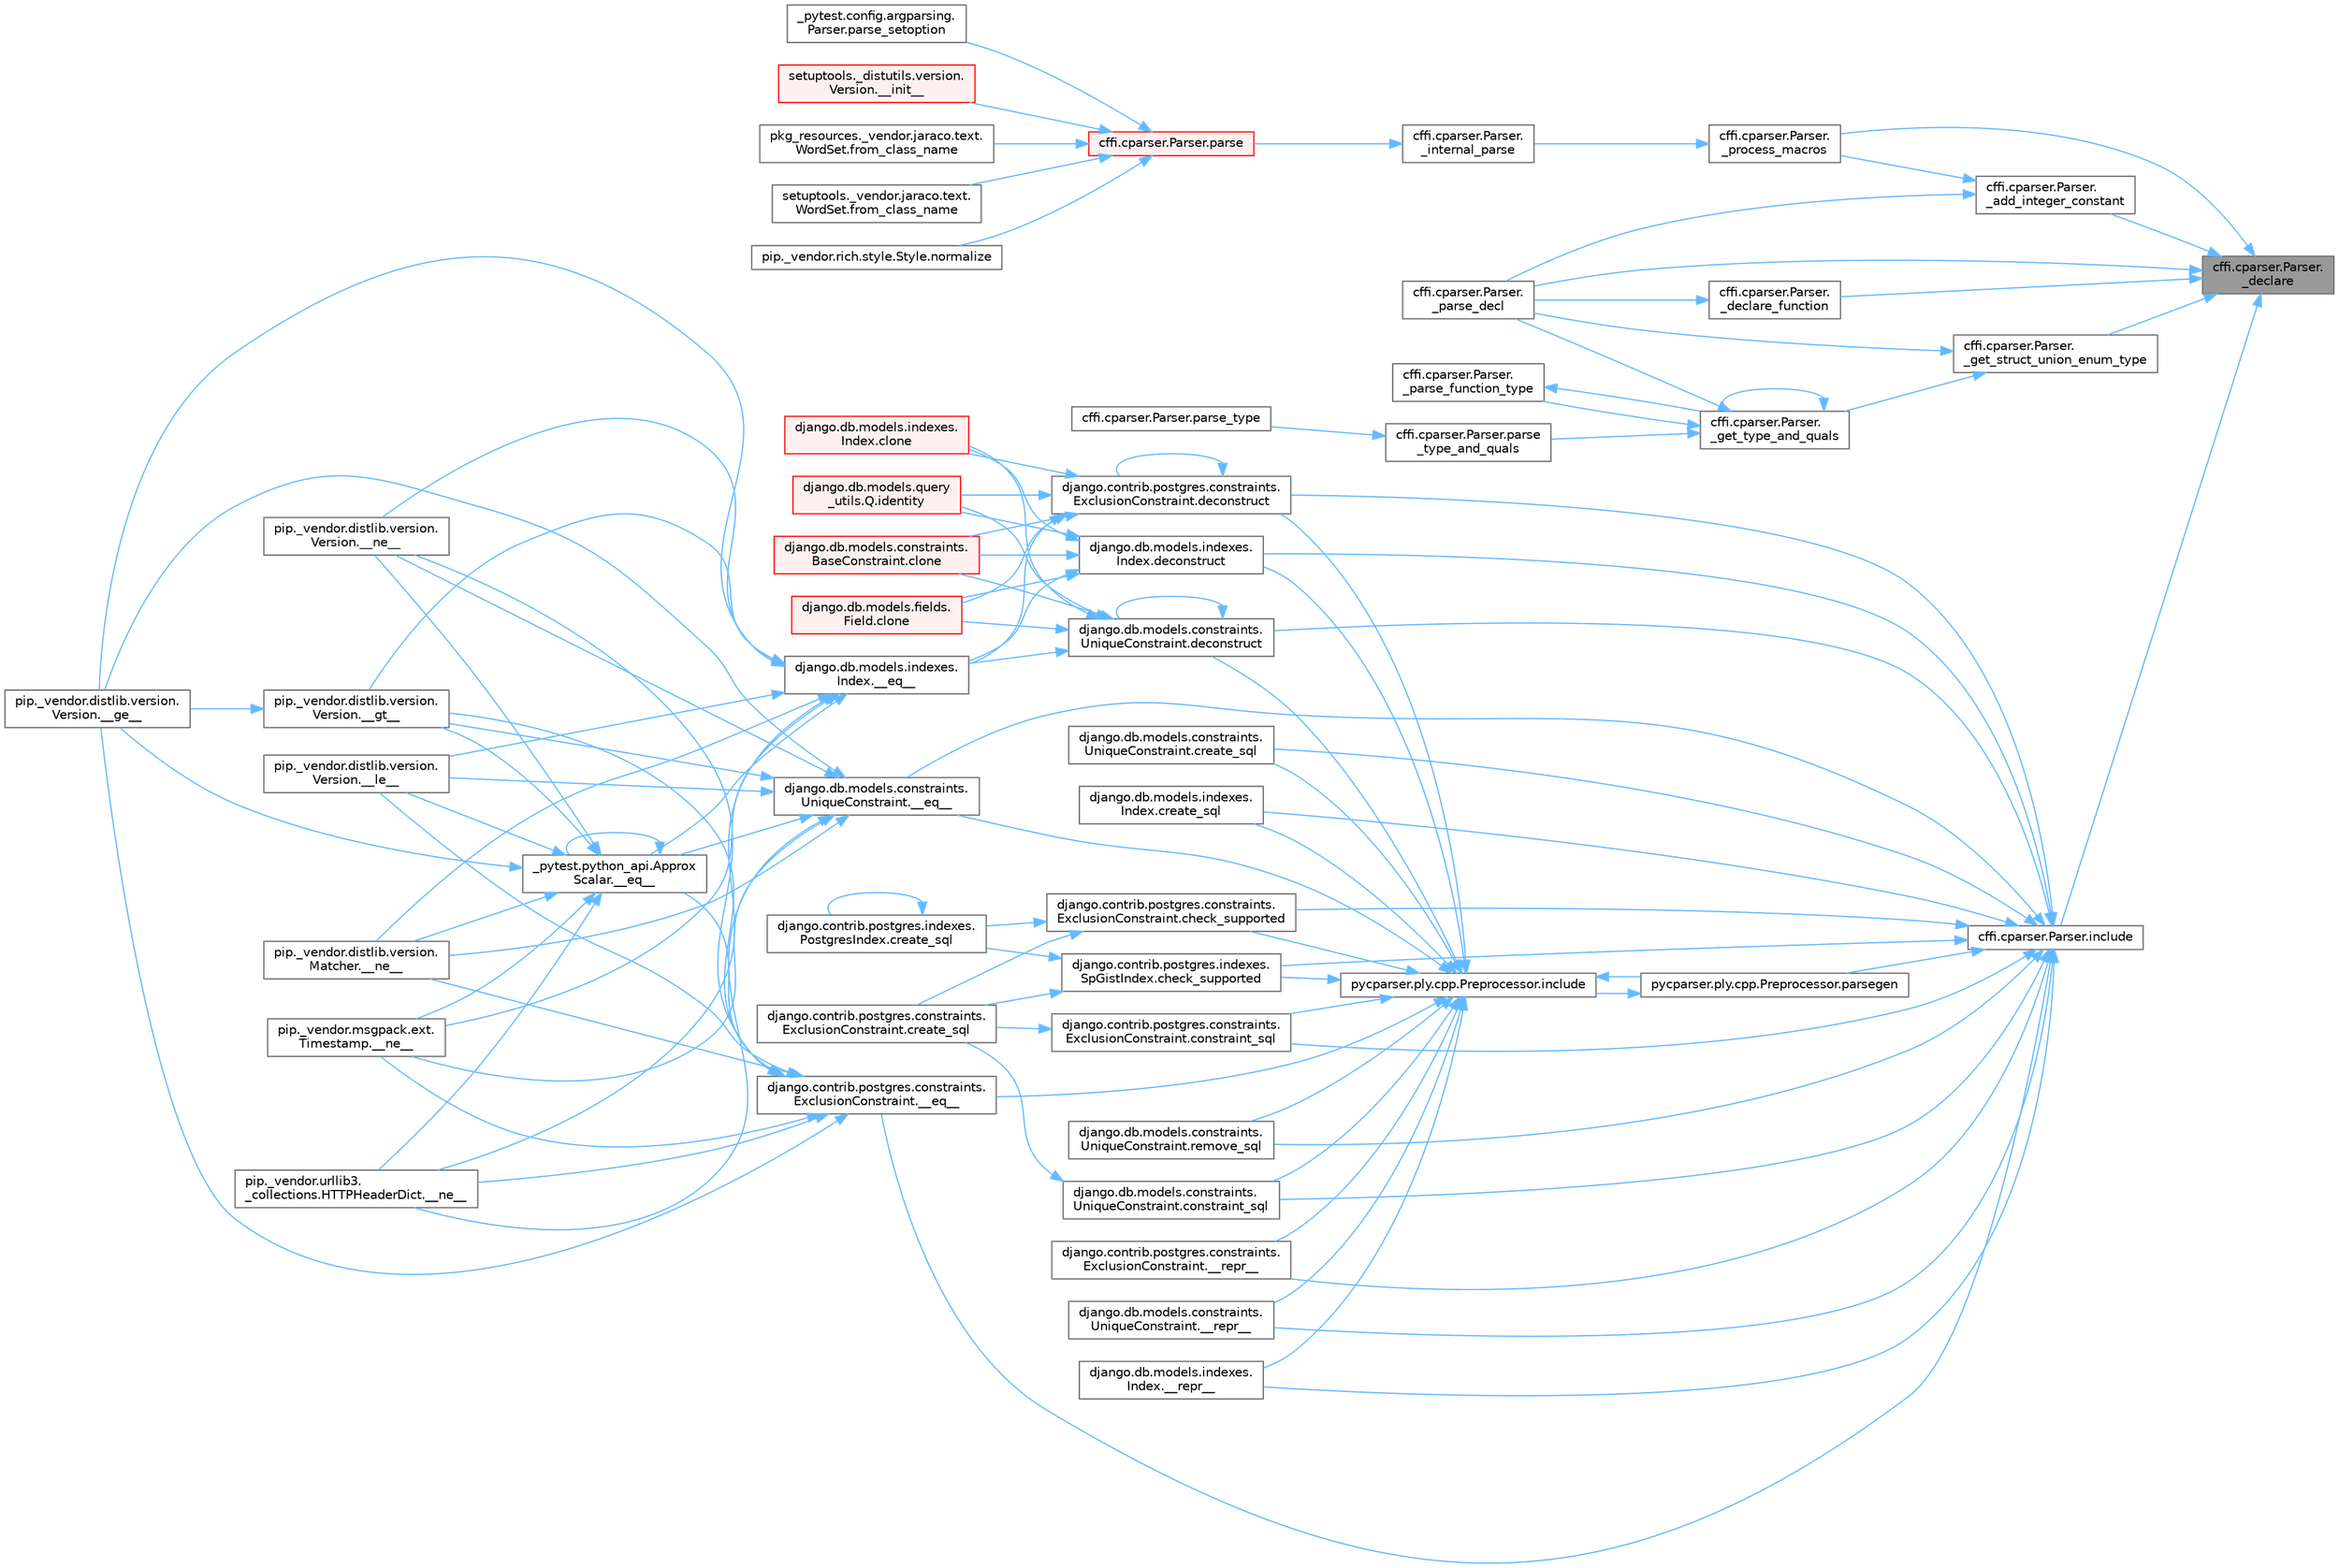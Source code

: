 digraph "cffi.cparser.Parser._declare"
{
 // LATEX_PDF_SIZE
  bgcolor="transparent";
  edge [fontname=Helvetica,fontsize=10,labelfontname=Helvetica,labelfontsize=10];
  node [fontname=Helvetica,fontsize=10,shape=box,height=0.2,width=0.4];
  rankdir="RL";
  Node1 [id="Node000001",label="cffi.cparser.Parser.\l_declare",height=0.2,width=0.4,color="gray40", fillcolor="grey60", style="filled", fontcolor="black",tooltip=" "];
  Node1 -> Node2 [id="edge1_Node000001_Node000002",dir="back",color="steelblue1",style="solid",tooltip=" "];
  Node2 [id="Node000002",label="cffi.cparser.Parser.\l_add_integer_constant",height=0.2,width=0.4,color="grey40", fillcolor="white", style="filled",URL="$classcffi_1_1cparser_1_1_parser.html#a603055fe3de565d1dcdb599d28f9576e",tooltip=" "];
  Node2 -> Node3 [id="edge2_Node000002_Node000003",dir="back",color="steelblue1",style="solid",tooltip=" "];
  Node3 [id="Node000003",label="cffi.cparser.Parser.\l_parse_decl",height=0.2,width=0.4,color="grey40", fillcolor="white", style="filled",URL="$classcffi_1_1cparser_1_1_parser.html#abbf1e4d934526ccec1f86b564abc95cd",tooltip=" "];
  Node2 -> Node4 [id="edge3_Node000002_Node000004",dir="back",color="steelblue1",style="solid",tooltip=" "];
  Node4 [id="Node000004",label="cffi.cparser.Parser.\l_process_macros",height=0.2,width=0.4,color="grey40", fillcolor="white", style="filled",URL="$classcffi_1_1cparser_1_1_parser.html#a3d70dfa9685352189593a1a8f8e58fa7",tooltip=" "];
  Node4 -> Node5 [id="edge4_Node000004_Node000005",dir="back",color="steelblue1",style="solid",tooltip=" "];
  Node5 [id="Node000005",label="cffi.cparser.Parser.\l_internal_parse",height=0.2,width=0.4,color="grey40", fillcolor="white", style="filled",URL="$classcffi_1_1cparser_1_1_parser.html#aae13fe6d5acc9afec0d52bfdfaf40d7b",tooltip=" "];
  Node5 -> Node6 [id="edge5_Node000005_Node000006",dir="back",color="steelblue1",style="solid",tooltip=" "];
  Node6 [id="Node000006",label="cffi.cparser.Parser.parse",height=0.2,width=0.4,color="red", fillcolor="#FFF0F0", style="filled",URL="$classcffi_1_1cparser_1_1_parser.html#a42bd17e4a2a05296aba4f1870c3e76b7",tooltip=" "];
  Node6 -> Node7 [id="edge6_Node000006_Node000007",dir="back",color="steelblue1",style="solid",tooltip=" "];
  Node7 [id="Node000007",label="setuptools._distutils.version.\lVersion.__init__",height=0.2,width=0.4,color="red", fillcolor="#FFF0F0", style="filled",URL="$classsetuptools_1_1__distutils_1_1version_1_1_version.html#a6eb3c2f0d326644884717848b784e398",tooltip=" "];
  Node6 -> Node39 [id="edge7_Node000006_Node000039",dir="back",color="steelblue1",style="solid",tooltip=" "];
  Node39 [id="Node000039",label="pkg_resources._vendor.jaraco.text.\lWordSet.from_class_name",height=0.2,width=0.4,color="grey40", fillcolor="white", style="filled",URL="$classpkg__resources_1_1__vendor_1_1jaraco_1_1text_1_1_word_set.html#a34e366f395f8e0b61e6b66a93bc8e848",tooltip=" "];
  Node6 -> Node40 [id="edge8_Node000006_Node000040",dir="back",color="steelblue1",style="solid",tooltip=" "];
  Node40 [id="Node000040",label="setuptools._vendor.jaraco.text.\lWordSet.from_class_name",height=0.2,width=0.4,color="grey40", fillcolor="white", style="filled",URL="$classsetuptools_1_1__vendor_1_1jaraco_1_1text_1_1_word_set.html#acc6d49fea7948867996de1a704579124",tooltip=" "];
  Node6 -> Node41 [id="edge9_Node000006_Node000041",dir="back",color="steelblue1",style="solid",tooltip=" "];
  Node41 [id="Node000041",label="pip._vendor.rich.style.Style.normalize",height=0.2,width=0.4,color="grey40", fillcolor="white", style="filled",URL="$classpip_1_1__vendor_1_1rich_1_1style_1_1_style.html#a702aa841b25a26307558cb52dcb12f0d",tooltip=" "];
  Node6 -> Node42 [id="edge10_Node000006_Node000042",dir="back",color="steelblue1",style="solid",tooltip=" "];
  Node42 [id="Node000042",label="_pytest.config.argparsing.\lParser.parse_setoption",height=0.2,width=0.4,color="grey40", fillcolor="white", style="filled",URL="$class__pytest_1_1config_1_1argparsing_1_1_parser.html#a406b16cc4dad29c64f46812c624e203c",tooltip=" "];
  Node1 -> Node44 [id="edge11_Node000001_Node000044",dir="back",color="steelblue1",style="solid",tooltip=" "];
  Node44 [id="Node000044",label="cffi.cparser.Parser.\l_declare_function",height=0.2,width=0.4,color="grey40", fillcolor="white", style="filled",URL="$classcffi_1_1cparser_1_1_parser.html#a1eb6b3eb600c9d8966a715feb956fbe5",tooltip=" "];
  Node44 -> Node3 [id="edge12_Node000044_Node000003",dir="back",color="steelblue1",style="solid",tooltip=" "];
  Node1 -> Node45 [id="edge13_Node000001_Node000045",dir="back",color="steelblue1",style="solid",tooltip=" "];
  Node45 [id="Node000045",label="cffi.cparser.Parser.\l_get_struct_union_enum_type",height=0.2,width=0.4,color="grey40", fillcolor="white", style="filled",URL="$classcffi_1_1cparser_1_1_parser.html#afa813766be4c0673e4598e16724bca4c",tooltip=" "];
  Node45 -> Node46 [id="edge14_Node000045_Node000046",dir="back",color="steelblue1",style="solid",tooltip=" "];
  Node46 [id="Node000046",label="cffi.cparser.Parser.\l_get_type_and_quals",height=0.2,width=0.4,color="grey40", fillcolor="white", style="filled",URL="$classcffi_1_1cparser_1_1_parser.html#a69268cb0a108d7b2e17a61d6589f891e",tooltip=" "];
  Node46 -> Node46 [id="edge15_Node000046_Node000046",dir="back",color="steelblue1",style="solid",tooltip=" "];
  Node46 -> Node3 [id="edge16_Node000046_Node000003",dir="back",color="steelblue1",style="solid",tooltip=" "];
  Node46 -> Node47 [id="edge17_Node000046_Node000047",dir="back",color="steelblue1",style="solid",tooltip=" "];
  Node47 [id="Node000047",label="cffi.cparser.Parser.\l_parse_function_type",height=0.2,width=0.4,color="grey40", fillcolor="white", style="filled",URL="$classcffi_1_1cparser_1_1_parser.html#a11bc9f0ab973065c6a3c68f58253fd1a",tooltip=" "];
  Node47 -> Node46 [id="edge18_Node000047_Node000046",dir="back",color="steelblue1",style="solid",tooltip=" "];
  Node46 -> Node48 [id="edge19_Node000046_Node000048",dir="back",color="steelblue1",style="solid",tooltip=" "];
  Node48 [id="Node000048",label="cffi.cparser.Parser.parse\l_type_and_quals",height=0.2,width=0.4,color="grey40", fillcolor="white", style="filled",URL="$classcffi_1_1cparser_1_1_parser.html#a6139eb202d8a0df47885d4cb27a3e9cd",tooltip=" "];
  Node48 -> Node49 [id="edge20_Node000048_Node000049",dir="back",color="steelblue1",style="solid",tooltip=" "];
  Node49 [id="Node000049",label="cffi.cparser.Parser.parse_type",height=0.2,width=0.4,color="grey40", fillcolor="white", style="filled",URL="$classcffi_1_1cparser_1_1_parser.html#af27b1aa9db17650fd94b8a46850c3d57",tooltip=" "];
  Node45 -> Node3 [id="edge21_Node000045_Node000003",dir="back",color="steelblue1",style="solid",tooltip=" "];
  Node1 -> Node3 [id="edge22_Node000001_Node000003",dir="back",color="steelblue1",style="solid",tooltip=" "];
  Node1 -> Node4 [id="edge23_Node000001_Node000004",dir="back",color="steelblue1",style="solid",tooltip=" "];
  Node1 -> Node50 [id="edge24_Node000001_Node000050",dir="back",color="steelblue1",style="solid",tooltip=" "];
  Node50 [id="Node000050",label="cffi.cparser.Parser.include",height=0.2,width=0.4,color="grey40", fillcolor="white", style="filled",URL="$classcffi_1_1cparser_1_1_parser.html#ab5cfc4516a1cb275b4e044182cdc2816",tooltip=" "];
  Node50 -> Node51 [id="edge25_Node000050_Node000051",dir="back",color="steelblue1",style="solid",tooltip=" "];
  Node51 [id="Node000051",label="django.contrib.postgres.constraints.\lExclusionConstraint.__eq__",height=0.2,width=0.4,color="grey40", fillcolor="white", style="filled",URL="$classdjango_1_1contrib_1_1postgres_1_1constraints_1_1_exclusion_constraint.html#af496d048323e51177e1239475f9fe47c",tooltip=" "];
  Node51 -> Node14 [id="edge26_Node000051_Node000014",dir="back",color="steelblue1",style="solid",tooltip=" "];
  Node14 [id="Node000014",label="_pytest.python_api.Approx\lScalar.__eq__",height=0.2,width=0.4,color="grey40", fillcolor="white", style="filled",URL="$class__pytest_1_1python__api_1_1_approx_scalar.html#af4601ee4ca7409927f88c83ebfc3d923",tooltip=" "];
  Node14 -> Node14 [id="edge27_Node000014_Node000014",dir="back",color="steelblue1",style="solid",tooltip=" "];
  Node14 -> Node15 [id="edge28_Node000014_Node000015",dir="back",color="steelblue1",style="solid",tooltip=" "];
  Node15 [id="Node000015",label="pip._vendor.distlib.version.\lVersion.__ge__",height=0.2,width=0.4,color="grey40", fillcolor="white", style="filled",URL="$classpip_1_1__vendor_1_1distlib_1_1version_1_1_version.html#aa6b7b889cebc687ddb5ed9040d01b1ec",tooltip=" "];
  Node14 -> Node16 [id="edge29_Node000014_Node000016",dir="back",color="steelblue1",style="solid",tooltip=" "];
  Node16 [id="Node000016",label="pip._vendor.distlib.version.\lVersion.__gt__",height=0.2,width=0.4,color="grey40", fillcolor="white", style="filled",URL="$classpip_1_1__vendor_1_1distlib_1_1version_1_1_version.html#a51cf0c8da1bb6829173ff6861b10cb5f",tooltip=" "];
  Node16 -> Node15 [id="edge30_Node000016_Node000015",dir="back",color="steelblue1",style="solid",tooltip=" "];
  Node14 -> Node17 [id="edge31_Node000014_Node000017",dir="back",color="steelblue1",style="solid",tooltip=" "];
  Node17 [id="Node000017",label="pip._vendor.distlib.version.\lVersion.__le__",height=0.2,width=0.4,color="grey40", fillcolor="white", style="filled",URL="$classpip_1_1__vendor_1_1distlib_1_1version_1_1_version.html#ae5e2c5d9b76377e286fcf92a382cbb8b",tooltip=" "];
  Node14 -> Node18 [id="edge32_Node000014_Node000018",dir="back",color="steelblue1",style="solid",tooltip=" "];
  Node18 [id="Node000018",label="pip._vendor.distlib.version.\lMatcher.__ne__",height=0.2,width=0.4,color="grey40", fillcolor="white", style="filled",URL="$classpip_1_1__vendor_1_1distlib_1_1version_1_1_matcher.html#a24f8f8a4686bff3018fee5d22f4e02f1",tooltip=" "];
  Node14 -> Node19 [id="edge33_Node000014_Node000019",dir="back",color="steelblue1",style="solid",tooltip=" "];
  Node19 [id="Node000019",label="pip._vendor.distlib.version.\lVersion.__ne__",height=0.2,width=0.4,color="grey40", fillcolor="white", style="filled",URL="$classpip_1_1__vendor_1_1distlib_1_1version_1_1_version.html#aea3cdf6db007318ab1a2e8d144e2a4a1",tooltip=" "];
  Node14 -> Node20 [id="edge34_Node000014_Node000020",dir="back",color="steelblue1",style="solid",tooltip=" "];
  Node20 [id="Node000020",label="pip._vendor.msgpack.ext.\lTimestamp.__ne__",height=0.2,width=0.4,color="grey40", fillcolor="white", style="filled",URL="$classpip_1_1__vendor_1_1msgpack_1_1ext_1_1_timestamp.html#ac38b8cada8075f7a1133b06bc99b2317",tooltip=" "];
  Node14 -> Node21 [id="edge35_Node000014_Node000021",dir="back",color="steelblue1",style="solid",tooltip=" "];
  Node21 [id="Node000021",label="pip._vendor.urllib3.\l_collections.HTTPHeaderDict.__ne__",height=0.2,width=0.4,color="grey40", fillcolor="white", style="filled",URL="$classpip_1_1__vendor_1_1urllib3_1_1__collections_1_1_h_t_t_p_header_dict.html#aa7766a9499d33160a1258e140e35a806",tooltip=" "];
  Node51 -> Node15 [id="edge36_Node000051_Node000015",dir="back",color="steelblue1",style="solid",tooltip=" "];
  Node51 -> Node16 [id="edge37_Node000051_Node000016",dir="back",color="steelblue1",style="solid",tooltip=" "];
  Node51 -> Node17 [id="edge38_Node000051_Node000017",dir="back",color="steelblue1",style="solid",tooltip=" "];
  Node51 -> Node18 [id="edge39_Node000051_Node000018",dir="back",color="steelblue1",style="solid",tooltip=" "];
  Node51 -> Node19 [id="edge40_Node000051_Node000019",dir="back",color="steelblue1",style="solid",tooltip=" "];
  Node51 -> Node20 [id="edge41_Node000051_Node000020",dir="back",color="steelblue1",style="solid",tooltip=" "];
  Node51 -> Node21 [id="edge42_Node000051_Node000021",dir="back",color="steelblue1",style="solid",tooltip=" "];
  Node50 -> Node52 [id="edge43_Node000050_Node000052",dir="back",color="steelblue1",style="solid",tooltip=" "];
  Node52 [id="Node000052",label="django.db.models.constraints.\lUniqueConstraint.__eq__",height=0.2,width=0.4,color="grey40", fillcolor="white", style="filled",URL="$classdjango_1_1db_1_1models_1_1constraints_1_1_unique_constraint.html#a1a877e5c6def4673a480b3fd44e3ad19",tooltip=" "];
  Node52 -> Node14 [id="edge44_Node000052_Node000014",dir="back",color="steelblue1",style="solid",tooltip=" "];
  Node52 -> Node15 [id="edge45_Node000052_Node000015",dir="back",color="steelblue1",style="solid",tooltip=" "];
  Node52 -> Node16 [id="edge46_Node000052_Node000016",dir="back",color="steelblue1",style="solid",tooltip=" "];
  Node52 -> Node17 [id="edge47_Node000052_Node000017",dir="back",color="steelblue1",style="solid",tooltip=" "];
  Node52 -> Node18 [id="edge48_Node000052_Node000018",dir="back",color="steelblue1",style="solid",tooltip=" "];
  Node52 -> Node19 [id="edge49_Node000052_Node000019",dir="back",color="steelblue1",style="solid",tooltip=" "];
  Node52 -> Node20 [id="edge50_Node000052_Node000020",dir="back",color="steelblue1",style="solid",tooltip=" "];
  Node52 -> Node21 [id="edge51_Node000052_Node000021",dir="back",color="steelblue1",style="solid",tooltip=" "];
  Node50 -> Node53 [id="edge52_Node000050_Node000053",dir="back",color="steelblue1",style="solid",tooltip=" "];
  Node53 [id="Node000053",label="django.contrib.postgres.constraints.\lExclusionConstraint.__repr__",height=0.2,width=0.4,color="grey40", fillcolor="white", style="filled",URL="$classdjango_1_1contrib_1_1postgres_1_1constraints_1_1_exclusion_constraint.html#a0771594ced240daa3e783f821d28adb5",tooltip=" "];
  Node50 -> Node54 [id="edge53_Node000050_Node000054",dir="back",color="steelblue1",style="solid",tooltip=" "];
  Node54 [id="Node000054",label="django.db.models.constraints.\lUniqueConstraint.__repr__",height=0.2,width=0.4,color="grey40", fillcolor="white", style="filled",URL="$classdjango_1_1db_1_1models_1_1constraints_1_1_unique_constraint.html#a182454ed288d36d2033f34e2442e63b6",tooltip=" "];
  Node50 -> Node55 [id="edge54_Node000050_Node000055",dir="back",color="steelblue1",style="solid",tooltip=" "];
  Node55 [id="Node000055",label="django.db.models.indexes.\lIndex.__repr__",height=0.2,width=0.4,color="grey40", fillcolor="white", style="filled",URL="$classdjango_1_1db_1_1models_1_1indexes_1_1_index.html#a491779817a13ed7b81a3fa01cb34b2c6",tooltip=" "];
  Node50 -> Node56 [id="edge55_Node000050_Node000056",dir="back",color="steelblue1",style="solid",tooltip=" "];
  Node56 [id="Node000056",label="django.contrib.postgres.constraints.\lExclusionConstraint.check_supported",height=0.2,width=0.4,color="grey40", fillcolor="white", style="filled",URL="$classdjango_1_1contrib_1_1postgres_1_1constraints_1_1_exclusion_constraint.html#afce44af1fdf188bca4592f852eb897c3",tooltip=" "];
  Node56 -> Node57 [id="edge56_Node000056_Node000057",dir="back",color="steelblue1",style="solid",tooltip=" "];
  Node57 [id="Node000057",label="django.contrib.postgres.constraints.\lExclusionConstraint.create_sql",height=0.2,width=0.4,color="grey40", fillcolor="white", style="filled",URL="$classdjango_1_1contrib_1_1postgres_1_1constraints_1_1_exclusion_constraint.html#a491aa9fcecb71b800a51e96a00892078",tooltip=" "];
  Node56 -> Node58 [id="edge57_Node000056_Node000058",dir="back",color="steelblue1",style="solid",tooltip=" "];
  Node58 [id="Node000058",label="django.contrib.postgres.indexes.\lPostgresIndex.create_sql",height=0.2,width=0.4,color="grey40", fillcolor="white", style="filled",URL="$classdjango_1_1contrib_1_1postgres_1_1indexes_1_1_postgres_index.html#aca4fb7bbfc0ddbcbbb35f50aeb275adc",tooltip=" "];
  Node58 -> Node58 [id="edge58_Node000058_Node000058",dir="back",color="steelblue1",style="solid",tooltip=" "];
  Node50 -> Node59 [id="edge59_Node000050_Node000059",dir="back",color="steelblue1",style="solid",tooltip=" "];
  Node59 [id="Node000059",label="django.contrib.postgres.indexes.\lSpGistIndex.check_supported",height=0.2,width=0.4,color="grey40", fillcolor="white", style="filled",URL="$classdjango_1_1contrib_1_1postgres_1_1indexes_1_1_sp_gist_index.html#aa2d05c1b3c304ae928ef271c01011447",tooltip=" "];
  Node59 -> Node57 [id="edge60_Node000059_Node000057",dir="back",color="steelblue1",style="solid",tooltip=" "];
  Node59 -> Node58 [id="edge61_Node000059_Node000058",dir="back",color="steelblue1",style="solid",tooltip=" "];
  Node50 -> Node60 [id="edge62_Node000050_Node000060",dir="back",color="steelblue1",style="solid",tooltip=" "];
  Node60 [id="Node000060",label="django.contrib.postgres.constraints.\lExclusionConstraint.constraint_sql",height=0.2,width=0.4,color="grey40", fillcolor="white", style="filled",URL="$classdjango_1_1contrib_1_1postgres_1_1constraints_1_1_exclusion_constraint.html#a9c7786d94df04c688d948011958a68c1",tooltip=" "];
  Node60 -> Node57 [id="edge63_Node000060_Node000057",dir="back",color="steelblue1",style="solid",tooltip=" "];
  Node50 -> Node61 [id="edge64_Node000050_Node000061",dir="back",color="steelblue1",style="solid",tooltip=" "];
  Node61 [id="Node000061",label="django.db.models.constraints.\lUniqueConstraint.constraint_sql",height=0.2,width=0.4,color="grey40", fillcolor="white", style="filled",URL="$classdjango_1_1db_1_1models_1_1constraints_1_1_unique_constraint.html#ad8e91d3d3fb576b5000de9908877754d",tooltip=" "];
  Node61 -> Node57 [id="edge65_Node000061_Node000057",dir="back",color="steelblue1",style="solid",tooltip=" "];
  Node50 -> Node62 [id="edge66_Node000050_Node000062",dir="back",color="steelblue1",style="solid",tooltip=" "];
  Node62 [id="Node000062",label="django.db.models.constraints.\lUniqueConstraint.create_sql",height=0.2,width=0.4,color="grey40", fillcolor="white", style="filled",URL="$classdjango_1_1db_1_1models_1_1constraints_1_1_unique_constraint.html#ad0cc45d12329073fac8ae7b419a34cae",tooltip=" "];
  Node50 -> Node63 [id="edge67_Node000050_Node000063",dir="back",color="steelblue1",style="solid",tooltip=" "];
  Node63 [id="Node000063",label="django.db.models.indexes.\lIndex.create_sql",height=0.2,width=0.4,color="grey40", fillcolor="white", style="filled",URL="$classdjango_1_1db_1_1models_1_1indexes_1_1_index.html#a7e8410dc834fe4215a58d075ccddd399",tooltip=" "];
  Node50 -> Node64 [id="edge68_Node000050_Node000064",dir="back",color="steelblue1",style="solid",tooltip=" "];
  Node64 [id="Node000064",label="django.contrib.postgres.constraints.\lExclusionConstraint.deconstruct",height=0.2,width=0.4,color="grey40", fillcolor="white", style="filled",URL="$classdjango_1_1contrib_1_1postgres_1_1constraints_1_1_exclusion_constraint.html#ad7f2b1013a1aeb3f6e584282ead19dfb",tooltip=" "];
  Node64 -> Node65 [id="edge69_Node000064_Node000065",dir="back",color="steelblue1",style="solid",tooltip=" "];
  Node65 [id="Node000065",label="django.db.models.indexes.\lIndex.__eq__",height=0.2,width=0.4,color="grey40", fillcolor="white", style="filled",URL="$classdjango_1_1db_1_1models_1_1indexes_1_1_index.html#a610477616672fd35272d94ba513c1496",tooltip=" "];
  Node65 -> Node14 [id="edge70_Node000065_Node000014",dir="back",color="steelblue1",style="solid",tooltip=" "];
  Node65 -> Node15 [id="edge71_Node000065_Node000015",dir="back",color="steelblue1",style="solid",tooltip=" "];
  Node65 -> Node16 [id="edge72_Node000065_Node000016",dir="back",color="steelblue1",style="solid",tooltip=" "];
  Node65 -> Node17 [id="edge73_Node000065_Node000017",dir="back",color="steelblue1",style="solid",tooltip=" "];
  Node65 -> Node18 [id="edge74_Node000065_Node000018",dir="back",color="steelblue1",style="solid",tooltip=" "];
  Node65 -> Node19 [id="edge75_Node000065_Node000019",dir="back",color="steelblue1",style="solid",tooltip=" "];
  Node65 -> Node20 [id="edge76_Node000065_Node000020",dir="back",color="steelblue1",style="solid",tooltip=" "];
  Node65 -> Node21 [id="edge77_Node000065_Node000021",dir="back",color="steelblue1",style="solid",tooltip=" "];
  Node64 -> Node66 [id="edge78_Node000064_Node000066",dir="back",color="steelblue1",style="solid",tooltip=" "];
  Node66 [id="Node000066",label="django.db.models.constraints.\lBaseConstraint.clone",height=0.2,width=0.4,color="red", fillcolor="#FFF0F0", style="filled",URL="$classdjango_1_1db_1_1models_1_1constraints_1_1_base_constraint.html#a0f02e73d4209006f6317758e83ccf8ac",tooltip=" "];
  Node64 -> Node478 [id="edge79_Node000064_Node000478",dir="back",color="steelblue1",style="solid",tooltip=" "];
  Node478 [id="Node000478",label="django.db.models.fields.\lField.clone",height=0.2,width=0.4,color="red", fillcolor="#FFF0F0", style="filled",URL="$classdjango_1_1db_1_1models_1_1fields_1_1_field.html#aeaf9d4a620ef742dbc6414393f549ee2",tooltip=" "];
  Node64 -> Node480 [id="edge80_Node000064_Node000480",dir="back",color="steelblue1",style="solid",tooltip=" "];
  Node480 [id="Node000480",label="django.db.models.indexes.\lIndex.clone",height=0.2,width=0.4,color="red", fillcolor="#FFF0F0", style="filled",URL="$classdjango_1_1db_1_1models_1_1indexes_1_1_index.html#aeaccf659cbc1989e539625d16602541e",tooltip=" "];
  Node64 -> Node64 [id="edge81_Node000064_Node000064",dir="back",color="steelblue1",style="solid",tooltip=" "];
  Node64 -> Node716 [id="edge82_Node000064_Node000716",dir="back",color="steelblue1",style="solid",tooltip=" "];
  Node716 [id="Node000716",label="django.db.models.query\l_utils.Q.identity",height=0.2,width=0.4,color="red", fillcolor="#FFF0F0", style="filled",URL="$classdjango_1_1db_1_1models_1_1query__utils_1_1_q.html#a63129a45cd7e8fa8b4789ce076f445a3",tooltip=" "];
  Node50 -> Node477 [id="edge83_Node000050_Node000477",dir="back",color="steelblue1",style="solid",tooltip=" "];
  Node477 [id="Node000477",label="django.db.models.constraints.\lUniqueConstraint.deconstruct",height=0.2,width=0.4,color="grey40", fillcolor="white", style="filled",URL="$classdjango_1_1db_1_1models_1_1constraints_1_1_unique_constraint.html#a79dd632a14039b180b2b909fefcfce70",tooltip=" "];
  Node477 -> Node65 [id="edge84_Node000477_Node000065",dir="back",color="steelblue1",style="solid",tooltip=" "];
  Node477 -> Node66 [id="edge85_Node000477_Node000066",dir="back",color="steelblue1",style="solid",tooltip=" "];
  Node477 -> Node478 [id="edge86_Node000477_Node000478",dir="back",color="steelblue1",style="solid",tooltip=" "];
  Node477 -> Node480 [id="edge87_Node000477_Node000480",dir="back",color="steelblue1",style="solid",tooltip=" "];
  Node477 -> Node477 [id="edge88_Node000477_Node000477",dir="back",color="steelblue1",style="solid",tooltip=" "];
  Node477 -> Node716 [id="edge89_Node000477_Node000716",dir="back",color="steelblue1",style="solid",tooltip=" "];
  Node50 -> Node715 [id="edge90_Node000050_Node000715",dir="back",color="steelblue1",style="solid",tooltip=" "];
  Node715 [id="Node000715",label="django.db.models.indexes.\lIndex.deconstruct",height=0.2,width=0.4,color="grey40", fillcolor="white", style="filled",URL="$classdjango_1_1db_1_1models_1_1indexes_1_1_index.html#ad28ee8ce2b1da28df32f78ea1c2d9741",tooltip=" "];
  Node715 -> Node65 [id="edge91_Node000715_Node000065",dir="back",color="steelblue1",style="solid",tooltip=" "];
  Node715 -> Node66 [id="edge92_Node000715_Node000066",dir="back",color="steelblue1",style="solid",tooltip=" "];
  Node715 -> Node478 [id="edge93_Node000715_Node000478",dir="back",color="steelblue1",style="solid",tooltip=" "];
  Node715 -> Node480 [id="edge94_Node000715_Node000480",dir="back",color="steelblue1",style="solid",tooltip=" "];
  Node715 -> Node716 [id="edge95_Node000715_Node000716",dir="back",color="steelblue1",style="solid",tooltip=" "];
  Node50 -> Node475 [id="edge96_Node000050_Node000475",dir="back",color="steelblue1",style="solid",tooltip=" "];
  Node475 [id="Node000475",label="pycparser.ply.cpp.Preprocessor.parsegen",height=0.2,width=0.4,color="grey40", fillcolor="white", style="filled",URL="$classpycparser_1_1ply_1_1cpp_1_1_preprocessor.html#aad71ed64ebab07f9eafb0b36f9108723",tooltip=" "];
  Node475 -> Node476 [id="edge97_Node000475_Node000476",dir="back",color="steelblue1",style="solid",tooltip=" "];
  Node476 [id="Node000476",label="pycparser.ply.cpp.Preprocessor.include",height=0.2,width=0.4,color="grey40", fillcolor="white", style="filled",URL="$classpycparser_1_1ply_1_1cpp_1_1_preprocessor.html#aa91b0516d72dcf45e3d21b35b84ea1e0",tooltip=" "];
  Node476 -> Node51 [id="edge98_Node000476_Node000051",dir="back",color="steelblue1",style="solid",tooltip=" "];
  Node476 -> Node52 [id="edge99_Node000476_Node000052",dir="back",color="steelblue1",style="solid",tooltip=" "];
  Node476 -> Node53 [id="edge100_Node000476_Node000053",dir="back",color="steelblue1",style="solid",tooltip=" "];
  Node476 -> Node54 [id="edge101_Node000476_Node000054",dir="back",color="steelblue1",style="solid",tooltip=" "];
  Node476 -> Node55 [id="edge102_Node000476_Node000055",dir="back",color="steelblue1",style="solid",tooltip=" "];
  Node476 -> Node56 [id="edge103_Node000476_Node000056",dir="back",color="steelblue1",style="solid",tooltip=" "];
  Node476 -> Node59 [id="edge104_Node000476_Node000059",dir="back",color="steelblue1",style="solid",tooltip=" "];
  Node476 -> Node60 [id="edge105_Node000476_Node000060",dir="back",color="steelblue1",style="solid",tooltip=" "];
  Node476 -> Node61 [id="edge106_Node000476_Node000061",dir="back",color="steelblue1",style="solid",tooltip=" "];
  Node476 -> Node62 [id="edge107_Node000476_Node000062",dir="back",color="steelblue1",style="solid",tooltip=" "];
  Node476 -> Node63 [id="edge108_Node000476_Node000063",dir="back",color="steelblue1",style="solid",tooltip=" "];
  Node476 -> Node64 [id="edge109_Node000476_Node000064",dir="back",color="steelblue1",style="solid",tooltip=" "];
  Node476 -> Node477 [id="edge110_Node000476_Node000477",dir="back",color="steelblue1",style="solid",tooltip=" "];
  Node476 -> Node715 [id="edge111_Node000476_Node000715",dir="back",color="steelblue1",style="solid",tooltip=" "];
  Node476 -> Node475 [id="edge112_Node000476_Node000475",dir="back",color="steelblue1",style="solid",tooltip=" "];
  Node476 -> Node717 [id="edge113_Node000476_Node000717",dir="back",color="steelblue1",style="solid",tooltip=" "];
  Node717 [id="Node000717",label="django.db.models.constraints.\lUniqueConstraint.remove_sql",height=0.2,width=0.4,color="grey40", fillcolor="white", style="filled",URL="$classdjango_1_1db_1_1models_1_1constraints_1_1_unique_constraint.html#ab15414e4b19d874a865c00e01427dfd1",tooltip=" "];
  Node50 -> Node717 [id="edge114_Node000050_Node000717",dir="back",color="steelblue1",style="solid",tooltip=" "];
}
